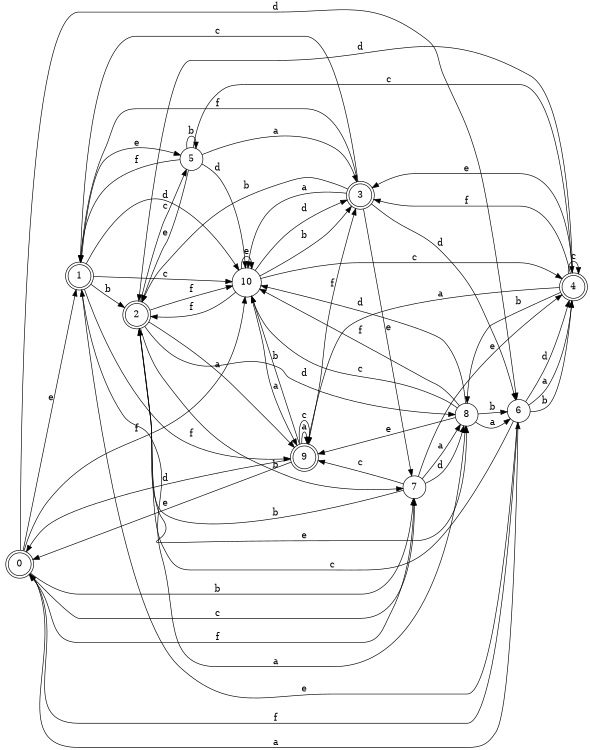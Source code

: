 digraph n9_4 {
__start0 [label="" shape="none"];

rankdir=LR;
size="8,5";

s0 [style="rounded,filled", color="black", fillcolor="white" shape="doublecircle", label="0"];
s1 [style="rounded,filled", color="black", fillcolor="white" shape="doublecircle", label="1"];
s2 [style="rounded,filled", color="black", fillcolor="white" shape="doublecircle", label="2"];
s3 [style="rounded,filled", color="black", fillcolor="white" shape="doublecircle", label="3"];
s4 [style="rounded,filled", color="black", fillcolor="white" shape="doublecircle", label="4"];
s5 [style="filled", color="black", fillcolor="white" shape="circle", label="5"];
s6 [style="filled", color="black", fillcolor="white" shape="circle", label="6"];
s7 [style="filled", color="black", fillcolor="white" shape="circle", label="7"];
s8 [style="filled", color="black", fillcolor="white" shape="circle", label="8"];
s9 [style="rounded,filled", color="black", fillcolor="white" shape="doublecircle", label="9"];
s10 [style="filled", color="black", fillcolor="white" shape="circle", label="10"];
s0 -> s6 [label="a"];
s0 -> s7 [label="b"];
s0 -> s7 [label="c"];
s0 -> s6 [label="d"];
s0 -> s1 [label="e"];
s0 -> s10 [label="f"];
s1 -> s8 [label="a"];
s1 -> s2 [label="b"];
s1 -> s10 [label="c"];
s1 -> s10 [label="d"];
s1 -> s5 [label="e"];
s1 -> s9 [label="f"];
s2 -> s9 [label="a"];
s2 -> s7 [label="b"];
s2 -> s5 [label="c"];
s2 -> s8 [label="d"];
s2 -> s8 [label="e"];
s2 -> s10 [label="f"];
s3 -> s10 [label="a"];
s3 -> s2 [label="b"];
s3 -> s1 [label="c"];
s3 -> s6 [label="d"];
s3 -> s7 [label="e"];
s3 -> s1 [label="f"];
s4 -> s9 [label="a"];
s4 -> s8 [label="b"];
s4 -> s4 [label="c"];
s4 -> s2 [label="d"];
s4 -> s3 [label="e"];
s4 -> s3 [label="f"];
s5 -> s3 [label="a"];
s5 -> s5 [label="b"];
s5 -> s4 [label="c"];
s5 -> s10 [label="d"];
s5 -> s2 [label="e"];
s5 -> s1 [label="f"];
s6 -> s4 [label="a"];
s6 -> s4 [label="b"];
s6 -> s2 [label="c"];
s6 -> s4 [label="d"];
s6 -> s1 [label="e"];
s6 -> s0 [label="f"];
s7 -> s8 [label="a"];
s7 -> s2 [label="b"];
s7 -> s9 [label="c"];
s7 -> s8 [label="d"];
s7 -> s4 [label="e"];
s7 -> s0 [label="f"];
s8 -> s6 [label="a"];
s8 -> s6 [label="b"];
s8 -> s10 [label="c"];
s8 -> s10 [label="d"];
s8 -> s9 [label="e"];
s8 -> s10 [label="f"];
s9 -> s9 [label="a"];
s9 -> s10 [label="b"];
s9 -> s9 [label="c"];
s9 -> s0 [label="d"];
s9 -> s0 [label="e"];
s9 -> s3 [label="f"];
s10 -> s9 [label="a"];
s10 -> s3 [label="b"];
s10 -> s4 [label="c"];
s10 -> s3 [label="d"];
s10 -> s10 [label="e"];
s10 -> s2 [label="f"];

}